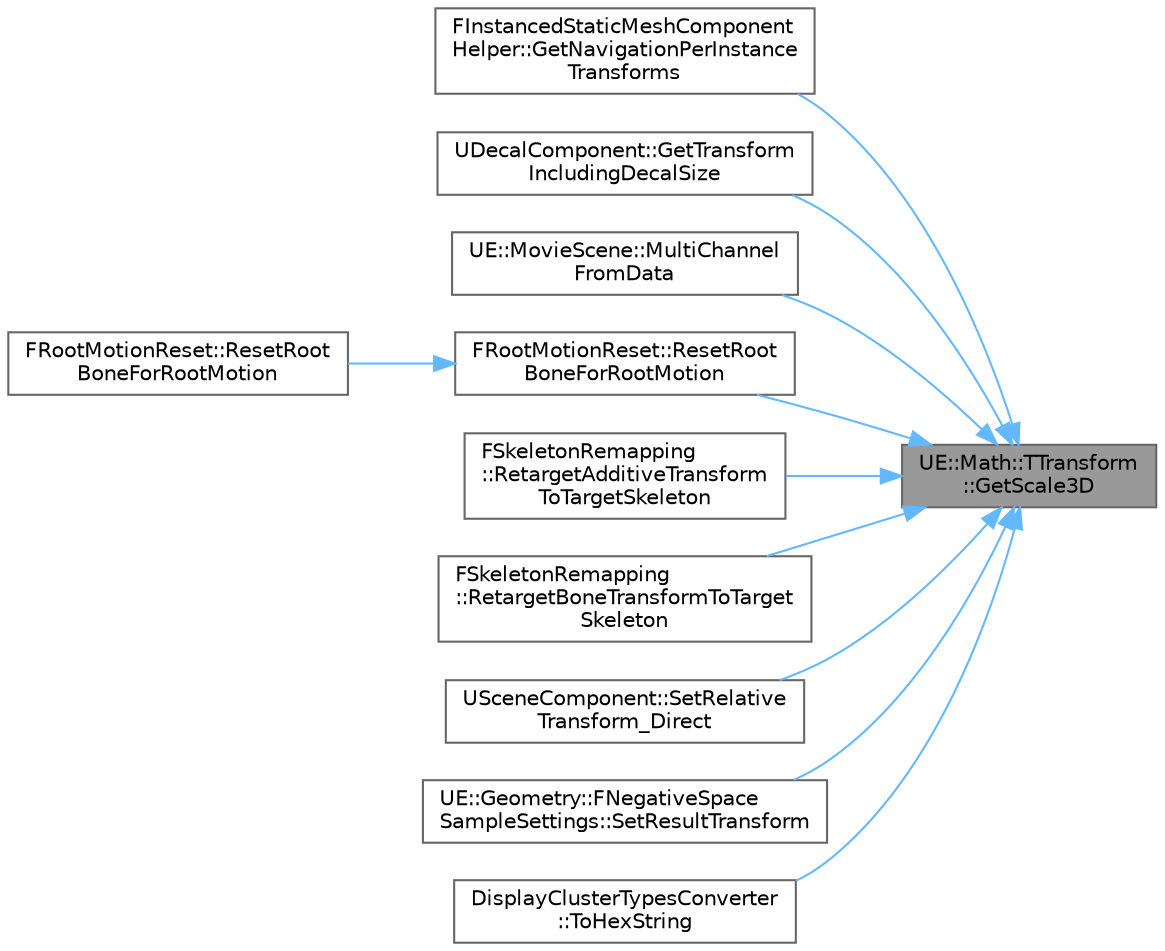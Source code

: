 digraph "UE::Math::TTransform::GetScale3D"
{
 // INTERACTIVE_SVG=YES
 // LATEX_PDF_SIZE
  bgcolor="transparent";
  edge [fontname=Helvetica,fontsize=10,labelfontname=Helvetica,labelfontsize=10];
  node [fontname=Helvetica,fontsize=10,shape=box,height=0.2,width=0.4];
  rankdir="RL";
  Node1 [id="Node000001",label="UE::Math::TTransform\l::GetScale3D",height=0.2,width=0.4,color="gray40", fillcolor="grey60", style="filled", fontcolor="black",tooltip="Returns the Scale3D component."];
  Node1 -> Node2 [id="edge1_Node000001_Node000002",dir="back",color="steelblue1",style="solid",tooltip=" "];
  Node2 [id="Node000002",label="FInstancedStaticMeshComponent\lHelper::GetNavigationPerInstance\lTransforms",height=0.2,width=0.4,color="grey40", fillcolor="white", style="filled",URL="$df/d11/classFInstancedStaticMeshComponentHelper.html#a00ce52aeac2ea9b2197ee70439ecc8bb",tooltip=" "];
  Node1 -> Node3 [id="edge2_Node000001_Node000003",dir="back",color="steelblue1",style="solid",tooltip=" "];
  Node3 [id="Node000003",label="UDecalComponent::GetTransform\lIncludingDecalSize",height=0.2,width=0.4,color="grey40", fillcolor="white", style="filled",URL="$d9/dcd/classUDecalComponent.html#a8fb8b1a4e548dd8d89f63c684e53cb11",tooltip=" "];
  Node1 -> Node4 [id="edge3_Node000001_Node000004",dir="back",color="steelblue1",style="solid",tooltip=" "];
  Node4 [id="Node000004",label="UE::MovieScene::MultiChannel\lFromData",height=0.2,width=0.4,color="grey40", fillcolor="white", style="filled",URL="$d1/dd1/namespaceUE_1_1MovieScene.html#ab4e69384e0ef9c119ca2b9bb2a1c6a4d",tooltip=" "];
  Node1 -> Node5 [id="edge4_Node000001_Node000005",dir="back",color="steelblue1",style="solid",tooltip=" "];
  Node5 [id="Node000005",label="FRootMotionReset::ResetRoot\lBoneForRootMotion",height=0.2,width=0.4,color="grey40", fillcolor="white", style="filled",URL="$d9/d35/structFRootMotionReset.html#a5fddb9a2d0876fe96b5c02772eaae08f",tooltip=" "];
  Node5 -> Node6 [id="edge5_Node000005_Node000006",dir="back",color="steelblue1",style="solid",tooltip=" "];
  Node6 [id="Node000006",label="FRootMotionReset::ResetRoot\lBoneForRootMotion",height=0.2,width=0.4,color="grey40", fillcolor="white", style="filled",URL="$d9/d35/structFRootMotionReset.html#a546670ab9a6f91e8184ba757f38958e4",tooltip=" "];
  Node1 -> Node7 [id="edge6_Node000001_Node000007",dir="back",color="steelblue1",style="solid",tooltip=" "];
  Node7 [id="Node000007",label="FSkeletonRemapping\l::RetargetAdditiveTransform\lToTargetSkeleton",height=0.2,width=0.4,color="grey40", fillcolor="white", style="filled",URL="$d5/d39/structFSkeletonRemapping.html#a50d857958136970c5067891e5140f319",tooltip="Get the specified additive transform retargeted from the source skeleton onto the target skeleton,..."];
  Node1 -> Node8 [id="edge7_Node000001_Node000008",dir="back",color="steelblue1",style="solid",tooltip=" "];
  Node8 [id="Node000008",label="FSkeletonRemapping\l::RetargetBoneTransformToTarget\lSkeleton",height=0.2,width=0.4,color="grey40", fillcolor="white", style="filled",URL="$d5/d39/structFSkeletonRemapping.html#a0434d0e5658971e2f141be8436cb3252",tooltip="Get the specified bone transform retargeted from the source skeleton onto the target skeleton,..."];
  Node1 -> Node9 [id="edge8_Node000001_Node000009",dir="back",color="steelblue1",style="solid",tooltip=" "];
  Node9 [id="Node000009",label="USceneComponent::SetRelative\lTransform_Direct",height=0.2,width=0.4,color="grey40", fillcolor="white", style="filled",URL="$d7/dde/classUSceneComponent.html#a063509b03935ef85a9a32bd2ddf1d03d",tooltip="Helper function to set the location, rotation, and scale without causing other side effects to this i..."];
  Node1 -> Node10 [id="edge9_Node000001_Node000010",dir="back",color="steelblue1",style="solid",tooltip=" "];
  Node10 [id="Node000010",label="UE::Geometry::FNegativeSpace\lSampleSettings::SetResultTransform",height=0.2,width=0.4,color="grey40", fillcolor="white", style="filled",URL="$d0/da5/structUE_1_1Geometry_1_1FNegativeSpaceSampleSettings.html#aaf3eb29238bef1902e357889fdc25fdb",tooltip=" "];
  Node1 -> Node11 [id="edge10_Node000001_Node000011",dir="back",color="steelblue1",style="solid",tooltip=" "];
  Node11 [id="Node000011",label="DisplayClusterTypesConverter\l::ToHexString",height=0.2,width=0.4,color="grey40", fillcolor="white", style="filled",URL="$d9/dcd/classDisplayClusterTypesConverter.html#a28726888e97c962be6b2e0dd09dd1f9a",tooltip=" "];
}
